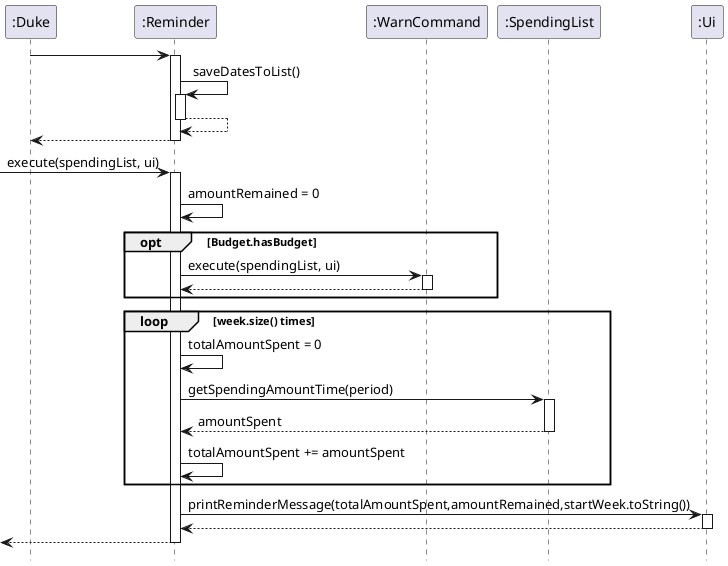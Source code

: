 @startuml
hide footbox

":Duke" -> ":Reminder"
activate ":Reminder"

":Reminder" -> ":Reminder" : saveDatesToList()
activate ":Reminder"
":Reminder" --> ":Reminder"
deactivate ":Reminder"
":Reminder" --> ":Duke"
deactivate ":Reminder"


->":Reminder" : execute(spendingList, ui)

activate ":Reminder"

":Reminder" -> ":Reminder" : amountRemained = 0

opt Budget.hasBudget
":Reminder" -> ":WarnCommand" : execute(spendingList, ui)
activate ":WarnCommand"
":WarnCommand" --> ":Reminder"
deactivate ":WarnCommand"
end

loop week.size() times
":Reminder" -> ":Reminder" : totalAmountSpent = 0
":Reminder" -> ":SpendingList" : getSpendingAmountTime(period)
activate ":SpendingList"
":SpendingList" --> ":Reminder" : amountSpent
deactivate ":SpendingList"

":Reminder" -> ":Reminder" :totalAmountSpent += amountSpent

end

":Reminder" -> ":Ui" : printReminderMessage(totalAmountSpent,amountRemained,startWeek.toString())
activate ":Ui"
":Ui" --> ":Reminder"
deactivate ":Ui"
<-- ":Reminder"
deactivate ":Reminder"

@enduml